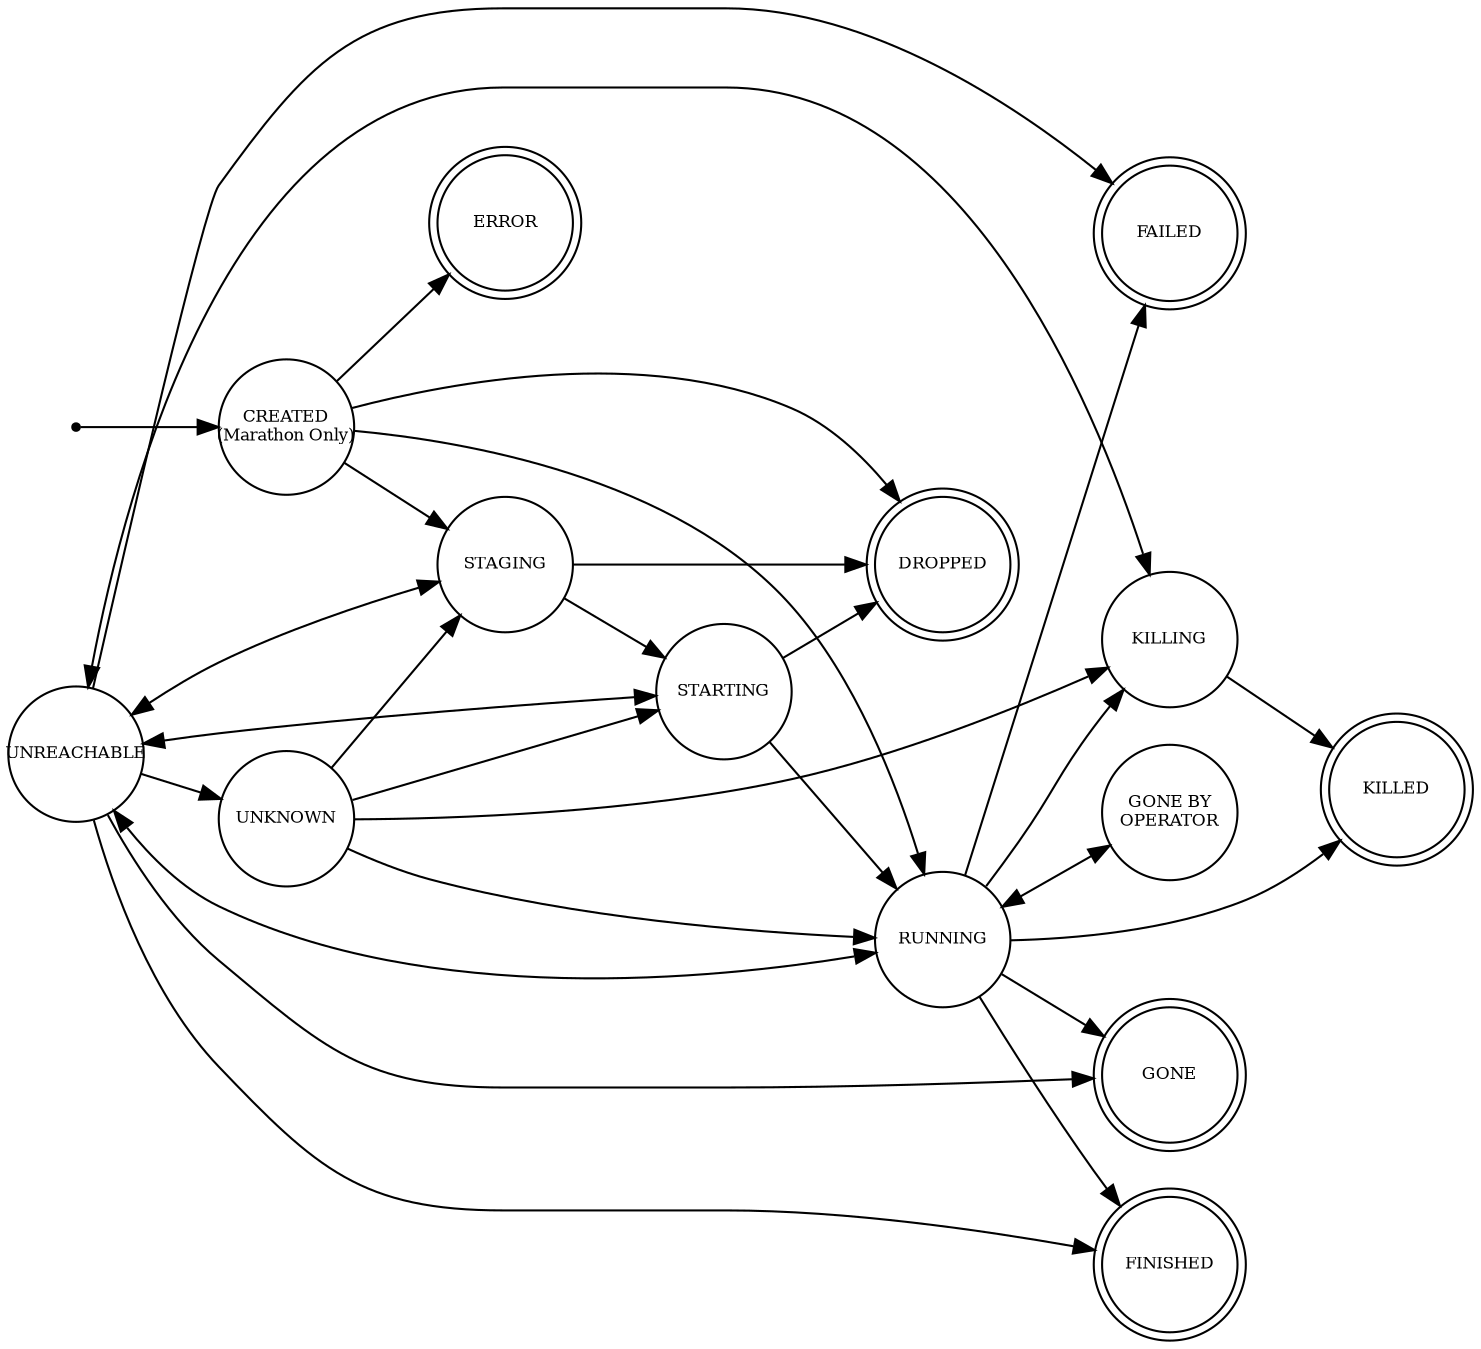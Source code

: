 digraph task_status_fsm {
    //layout = "fdp"
    rankdir = LR

    node [shape = point]; start;

    node [ fontsize = 8
         , fixedsize = true
         , width=0.9
         ]


      /**************************/
     /** Non-terminal states **/
    /************************/
  node [shape = circle];

    // Internal state for Marathon when a task start was requested.
    "CREATED\n(Marathon Only)";

    // Initial state. Framework status updates should not use.
    STAGING;

    // The task is being launched by the executor.
    STARTING;

  RUNNING;

    // The task is being killed by the executor.
    KILLING;

    // The task was running on an agent that has lost contact with the
    // master, typically due to a network failure or partition. The task
    // may or may not still be running.
  UNREACHABLE;

    // The task was running on an agent that the master cannot contact;
    // the operator has asserted that the agent has been shutdown, but
    // this has not been directly confirmed by the master. If the
    // operator is correct, the task is not running and this is a
    // terminal state; if the operator is mistaken, the task might still
    // be running, and might return to the RUNNING state in the future.
  "GONE BY\nOPERATOR";

    // The master has no knowledge of the task. This is typically
    // because either (a) the master never had knowledge of the task, or
    // (b) the master forgot about the task because it garbaged
    // collected its metadata about the task. The task may or may not
    // still be running.
  UNKNOWN;

      /*************************/
     /**** Terminal states ****/
    /*************************/
  node [shape = doublecircle];

    // The task was running on an agent that has been shutdown (e.g.,
    // the agent become partitioned, rebooted, and then reconnected to
    // the master; any tasks running before the reboot will transition
    // from UNREACHABLE to GONE). The task is no longer running. This is
    // a terminal state.
    GONE;

    // The task finished successfully.
    FINISHED;

    // The task failed to finish successfully.
    FAILED;

    // The task was killed by the executor.
    KILLED;

    // The task description contains an error.
    ERROR;

    // The task failed to launch because of a transient error. The
    // task's executor never started running. Unlike TASK_ERROR, the
    // task description is valid -- attempting to launch the task again
    // may be successful. This is a terminal state.
  DROPPED;

    start -> "CREATED\n(Marathon Only)";
    "CREATED\n(Marathon Only)" -> ERROR;
    "CREATED\n(Marathon Only)" -> STAGING;
    "CREATED\n(Marathon Only)" -> RUNNING;
    "CREATED\n(Marathon Only)" -> DROPPED;
    STAGING -> STARTING;
    STAGING -> DROPPED;
    STARTING -> RUNNING;
    STARTING -> DROPPED;

    RUNNING -> GONE;
    RUNNING -> "GONE BY\nOPERATOR" [dir = both];
    RUNNING -> FAILED;
    RUNNING -> FINISHED;
    RUNNING -> KILLING;

    // A task can go right to being killed without going through killing phase.
    RUNNING -> KILLED;

    KILLING -> KILLED;

    // A task can come back from being UNREACHABLE to any state. HOWEVER, if a
    // task was state A and then UNREACHABLE it comes back only to being A. So
    // UNREACHABLE is not transitive.
    UNREACHABLE -> GONE;
    UNREACHABLE -> FAILED;
    UNREACHABLE -> FINISHED;
    UNREACHABLE -> RUNNING  [dir = both];
    UNREACHABLE -> STARTING  [dir = both];
    UNREACHABLE -> STAGING  [dir = both];
    UNREACHABLE -> KILLING  [dir = both];

    // This means that the task got garbage collected.
    UNREACHABLE -> UNKNOWN;

    // An unreachable task that was garbage collected comes back to life.
    UNKNOWN -> RUNNING;
    UNKNOWN -> STARTING;
    UNKNOWN -> STAGING;
    UNKNOWN -> KILLING;
}
